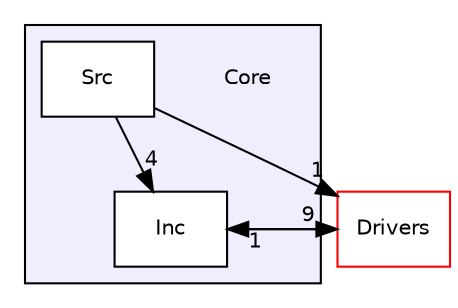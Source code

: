 digraph "Core" {
  compound=true
  node [ fontsize="10", fontname="Helvetica"];
  edge [ labelfontsize="10", labelfontname="Helvetica"];
  subgraph clusterdir_c6310732a22f63c0c2fc5595561e68f1 {
    graph [ bgcolor="#eeeeff", pencolor="black", label="" URL="dir_c6310732a22f63c0c2fc5595561e68f1.html"];
    dir_c6310732a22f63c0c2fc5595561e68f1 [shape=plaintext label="Core"];
    dir_e2489e887f17afa3cbc07a4ec152cdd2 [shape=box label="Inc" color="black" fillcolor="white" style="filled" URL="dir_e2489e887f17afa3cbc07a4ec152cdd2.html"];
    dir_b596f468b52957496e4f78b80e029268 [shape=box label="Src" color="black" fillcolor="white" style="filled" URL="dir_b596f468b52957496e4f78b80e029268.html"];
  }
  dir_60925fc218da8ca7908795bf5f624060 [shape=box label="Drivers" fillcolor="white" style="filled" color="red" URL="dir_60925fc218da8ca7908795bf5f624060.html"];
  dir_60925fc218da8ca7908795bf5f624060->dir_e2489e887f17afa3cbc07a4ec152cdd2 [headlabel="1", labeldistance=1.5 headhref="dir_000010_000001.html"];
  dir_e2489e887f17afa3cbc07a4ec152cdd2->dir_60925fc218da8ca7908795bf5f624060 [headlabel="9", labeldistance=1.5 headhref="dir_000001_000010.html"];
  dir_b596f468b52957496e4f78b80e029268->dir_60925fc218da8ca7908795bf5f624060 [headlabel="1", labeldistance=1.5 headhref="dir_000002_000010.html"];
  dir_b596f468b52957496e4f78b80e029268->dir_e2489e887f17afa3cbc07a4ec152cdd2 [headlabel="4", labeldistance=1.5 headhref="dir_000002_000001.html"];
}
